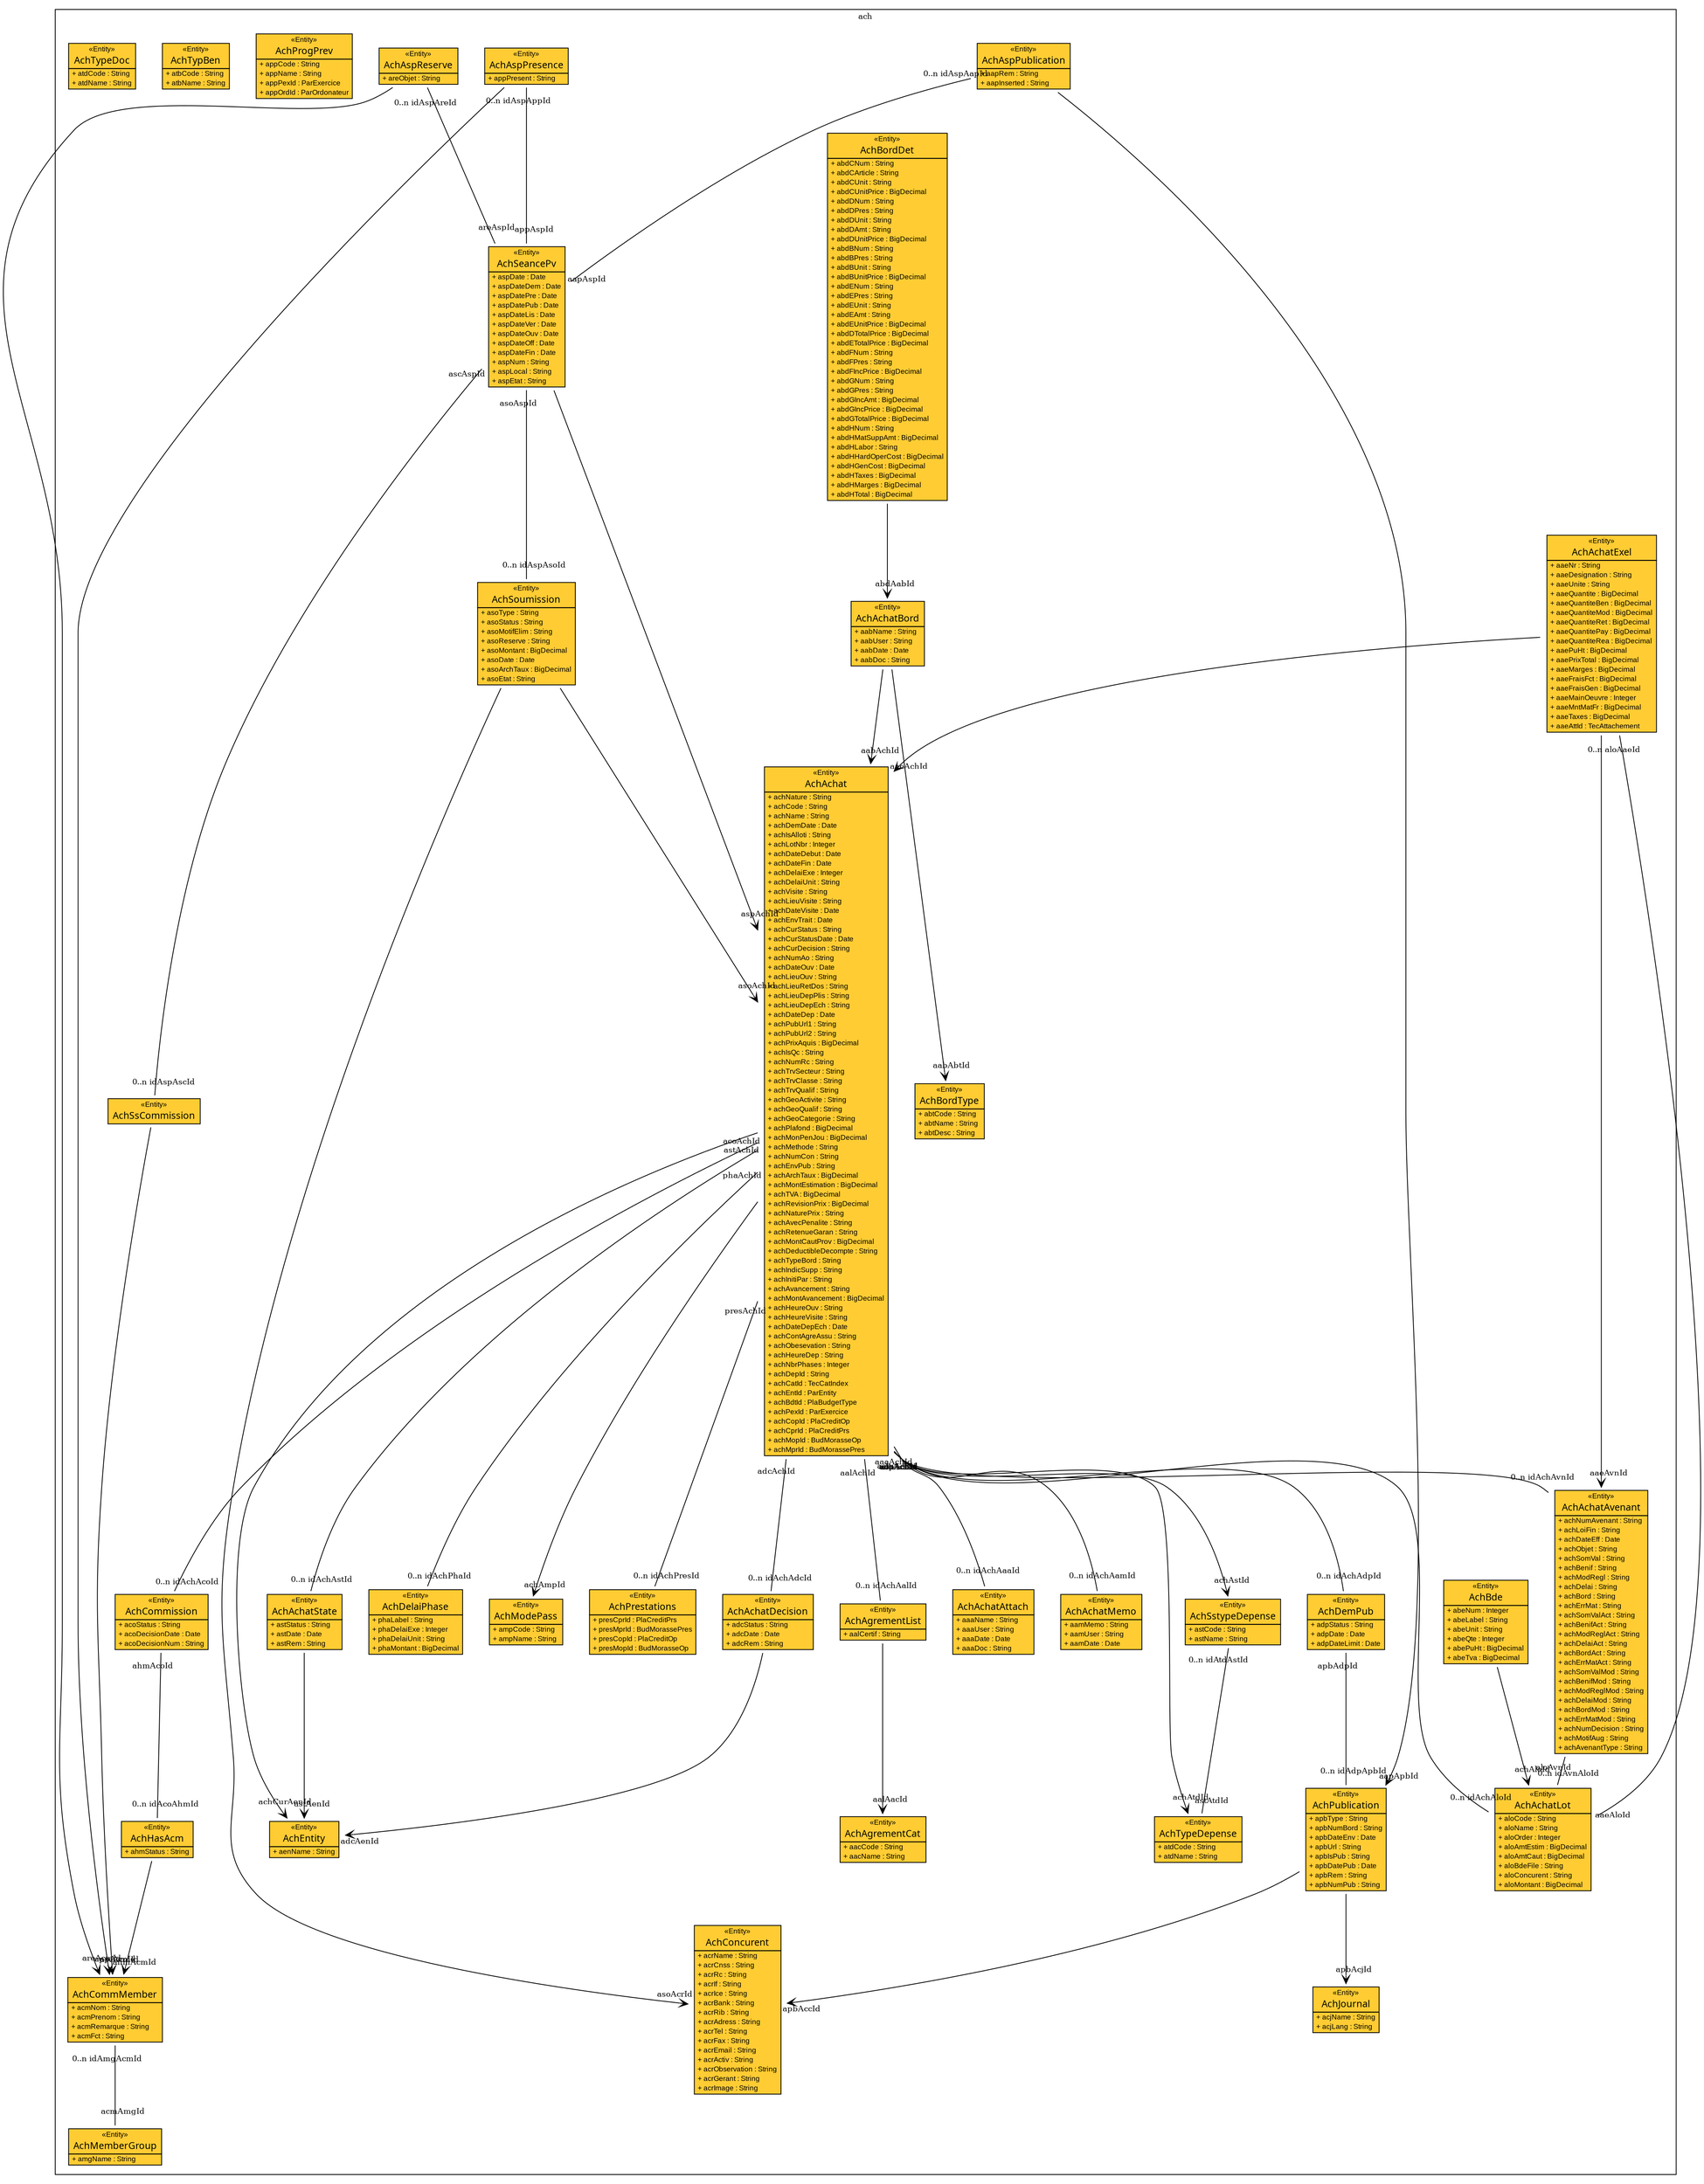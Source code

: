 digraph G {
	fontsize = 10
	node [
		fontsize = 10
		fontname="arial"
		shape=plaintext
	]

	edge [
		fontsize = 10
	]
subgraph clusterach {
	label = "ach"  
	AchAchat [label=<<table border="0" cellborder="1" cellspacing="0" cellpadding="0" port="p" bgcolor="#FFCC33">
	<tr><td>
	<table border="0" cellspacing="1" cellpadding="1">
		<tr><td> &laquo;Entity&raquo; </td></tr>
		<tr><td><font face="arialbd"  point-size="12.0"> AchAchat </font></td></tr>
	</table></td></tr>
	<tr><td>
		<table border="0" cellspacing="0" cellpadding="1">	
	<tr><td align="left"> + achNature : String </td></tr>
	<tr><td align="left"> + achCode : String </td></tr>
	<tr><td align="left"> + achName : String </td></tr>
	<tr><td align="left"> + achDemDate : Date </td></tr>
	<tr><td align="left"> + achIsAlloti : String </td></tr>
	<tr><td align="left"> + achLotNbr : Integer </td></tr>
	<tr><td align="left"> + achDateDebut : Date </td></tr>
	<tr><td align="left"> + achDateFin : Date </td></tr>
	<tr><td align="left"> + achDelaiExe : Integer </td></tr>
	<tr><td align="left"> + achDelaiUnit : String </td></tr>
	<tr><td align="left"> + achVisite : String </td></tr>
	<tr><td align="left"> + achLieuVisite : String </td></tr>
	<tr><td align="left"> + achDateVisite : Date </td></tr>
	<tr><td align="left"> + achEnvTrait : Date </td></tr>
	<tr><td align="left"> + achCurStatus : String </td></tr>
	<tr><td align="left"> + achCurStatusDate : Date </td></tr>
	<tr><td align="left"> + achCurDecision : String </td></tr>
	<tr><td align="left"> + achNumAo : String </td></tr>
	<tr><td align="left"> + achDateOuv : Date </td></tr>
	<tr><td align="left"> + achLieuOuv : String </td></tr>
	<tr><td align="left"> + achLieuRetDos : String </td></tr>
	<tr><td align="left"> + achLieuDepPlis : String </td></tr>
	<tr><td align="left"> + achLieuDepEch : String </td></tr>
	<tr><td align="left"> + achDateDep : Date </td></tr>
	<tr><td align="left"> + achPubUrl1 : String </td></tr>
	<tr><td align="left"> + achPubUrl2 : String </td></tr>
	<tr><td align="left"> + achPrixAquis : BigDecimal </td></tr>
	<tr><td align="left"> + achIsQc : String </td></tr>
	<tr><td align="left"> + achNumRc : String </td></tr>
	<tr><td align="left"> + achTrvSecteur : String </td></tr>
	<tr><td align="left"> + achTrvClasse : String </td></tr>
	<tr><td align="left"> + achTrvQualif : String </td></tr>
	<tr><td align="left"> + achGeoActivite : String </td></tr>
	<tr><td align="left"> + achGeoQualif : String </td></tr>
	<tr><td align="left"> + achGeoCategorie : String </td></tr>
	<tr><td align="left"> + achPlafond : BigDecimal </td></tr>
	<tr><td align="left"> + achMonPenJou : BigDecimal </td></tr>
	<tr><td align="left"> + achMethode : String </td></tr>
	<tr><td align="left"> + achNumCon : String </td></tr>
	<tr><td align="left"> + achEnvPub : String </td></tr>
	<tr><td align="left"> + achArchTaux : BigDecimal </td></tr>
	<tr><td align="left"> + achMontEstimation : BigDecimal </td></tr>
	<tr><td align="left"> + achTVA : BigDecimal </td></tr>
	<tr><td align="left"> + achRevisionPrix : BigDecimal </td></tr>
	<tr><td align="left"> + achNaturePrix : String </td></tr>
	<tr><td align="left"> + achAvecPenalite : String </td></tr>
	<tr><td align="left"> + achRetenueGaran : String </td></tr>
	<tr><td align="left"> + achMontCautProv : BigDecimal </td></tr>
	<tr><td align="left"> + achDeductibleDecompte : String </td></tr>
	<tr><td align="left"> + achTypeBord : String </td></tr>
	<tr><td align="left"> + achIndicSupp : String </td></tr>
	<tr><td align="left"> + achInitiPar : String </td></tr>
	<tr><td align="left"> + achAvancement : String </td></tr>
	<tr><td align="left"> + achMontAvancement : BigDecimal </td></tr>
	<tr><td align="left"> + achHeureOuv : String </td></tr>
	<tr><td align="left"> + achHeureVisite : String </td></tr>
	<tr><td align="left"> + achDateDepEch : Date </td></tr>
	<tr><td align="left"> + achContAgreAssu : String </td></tr>
	<tr><td align="left"> + achObesevation : String </td></tr>
	<tr><td align="left"> + achHeureDep : String </td></tr>
	<tr><td align="left"> + achNbrPhases : Integer </td></tr>
	<tr><td align="left"> + achDepId : String </td></tr>
	<tr><td align="left"> + achCatId : TecCatIndex </td></tr>
	<tr><td align="left"> + achEntId : ParEntity </td></tr>
	<tr><td align="left"> + achBdtId : PlaBudgetType </td></tr>
	<tr><td align="left"> + achPexId : ParExercice </td></tr>
	<tr><td align="left"> + achCopId : PlaCreditOp </td></tr>
	<tr><td align="left"> + achCprId : PlaCreditPrs </td></tr>
	<tr><td align="left"> + achMopId : BudMorasseOp </td></tr>
	<tr><td align="left"> + achMprId : BudMorassePres </td></tr>
		</table>		
	</td></tr>
	</table>>, fontname="arial", fontcolor="black", fontsize=9.0];
	AchAchatAttach [label=<<table border="0" cellborder="1" cellspacing="0" cellpadding="0" port="p" bgcolor="#FFCC33">
	<tr><td>
	<table border="0" cellspacing="1" cellpadding="1">
		<tr><td> &laquo;Entity&raquo; </td></tr>
		<tr><td><font face="arialbd"  point-size="12.0"> AchAchatAttach </font></td></tr>
	</table></td></tr>
	<tr><td>
		<table border="0" cellspacing="0" cellpadding="1">	
	<tr><td align="left"> + aaaName : String </td></tr>
	<tr><td align="left"> + aaaUser : String </td></tr>
	<tr><td align="left"> + aaaDate : Date </td></tr>
	<tr><td align="left"> + aaaDoc : String </td></tr>
		</table>		
	</td></tr>
	</table>>, fontname="arial", fontcolor="black", fontsize=9.0];
	AchAchatAvenant [label=<<table border="0" cellborder="1" cellspacing="0" cellpadding="0" port="p" bgcolor="#FFCC33">
	<tr><td>
	<table border="0" cellspacing="1" cellpadding="1">
		<tr><td> &laquo;Entity&raquo; </td></tr>
		<tr><td><font face="arialbd"  point-size="12.0"> AchAchatAvenant </font></td></tr>
	</table></td></tr>
	<tr><td>
		<table border="0" cellspacing="0" cellpadding="1">	
	<tr><td align="left"> + achNumAvenant : String </td></tr>
	<tr><td align="left"> + achLoiFin : String </td></tr>
	<tr><td align="left"> + achDateEff : Date </td></tr>
	<tr><td align="left"> + achObjet : String </td></tr>
	<tr><td align="left"> + achSomVal : String </td></tr>
	<tr><td align="left"> + achBenif : String </td></tr>
	<tr><td align="left"> + achModRegl : String </td></tr>
	<tr><td align="left"> + achDelai : String </td></tr>
	<tr><td align="left"> + achBord : String </td></tr>
	<tr><td align="left"> + achErrMat : String </td></tr>
	<tr><td align="left"> + achSomValAct : String </td></tr>
	<tr><td align="left"> + achBenifAct : String </td></tr>
	<tr><td align="left"> + achModReglAct : String </td></tr>
	<tr><td align="left"> + achDelaiAct : String </td></tr>
	<tr><td align="left"> + achBordAct : String </td></tr>
	<tr><td align="left"> + achErrMatAct : String </td></tr>
	<tr><td align="left"> + achSomValMod : String </td></tr>
	<tr><td align="left"> + achBenifMod : String </td></tr>
	<tr><td align="left"> + achModReglMod : String </td></tr>
	<tr><td align="left"> + achDelaiMod : String </td></tr>
	<tr><td align="left"> + achBordMod : String </td></tr>
	<tr><td align="left"> + achErrMatMod : String </td></tr>
	<tr><td align="left"> + achNumDecision : String </td></tr>
	<tr><td align="left"> + achMotifAug : String </td></tr>
	<tr><td align="left"> + achAvenantType : String </td></tr>
		</table>		
	</td></tr>
	</table>>, fontname="arial", fontcolor="black", fontsize=9.0];
	AchAchatBord [label=<<table border="0" cellborder="1" cellspacing="0" cellpadding="0" port="p" bgcolor="#FFCC33">
	<tr><td>
	<table border="0" cellspacing="1" cellpadding="1">
		<tr><td> &laquo;Entity&raquo; </td></tr>
		<tr><td><font face="arialbd"  point-size="12.0"> AchAchatBord </font></td></tr>
	</table></td></tr>
	<tr><td>
		<table border="0" cellspacing="0" cellpadding="1">	
	<tr><td align="left"> + aabName : String </td></tr>
	<tr><td align="left"> + aabUser : String </td></tr>
	<tr><td align="left"> + aabDate : Date </td></tr>
	<tr><td align="left"> + aabDoc : String </td></tr>
		</table>		
	</td></tr>
	</table>>, fontname="arial", fontcolor="black", fontsize=9.0];
	AchAchatDecision [label=<<table border="0" cellborder="1" cellspacing="0" cellpadding="0" port="p" bgcolor="#FFCC33">
	<tr><td>
	<table border="0" cellspacing="1" cellpadding="1">
		<tr><td> &laquo;Entity&raquo; </td></tr>
		<tr><td><font face="arialbd"  point-size="12.0"> AchAchatDecision </font></td></tr>
	</table></td></tr>
	<tr><td>
		<table border="0" cellspacing="0" cellpadding="1">	
	<tr><td align="left"> + adcStatus : String </td></tr>
	<tr><td align="left"> + adcDate : Date </td></tr>
	<tr><td align="left"> + adcRem : String </td></tr>
		</table>		
	</td></tr>
	</table>>, fontname="arial", fontcolor="black", fontsize=9.0];
	AchAchatExel [label=<<table border="0" cellborder="1" cellspacing="0" cellpadding="0" port="p" bgcolor="#FFCC33">
	<tr><td>
	<table border="0" cellspacing="1" cellpadding="1">
		<tr><td> &laquo;Entity&raquo; </td></tr>
		<tr><td><font face="arialbd"  point-size="12.0"> AchAchatExel </font></td></tr>
	</table></td></tr>
	<tr><td>
		<table border="0" cellspacing="0" cellpadding="1">	
	<tr><td align="left"> + aaeNr : String </td></tr>
	<tr><td align="left"> + aaeDesignation : String </td></tr>
	<tr><td align="left"> + aaeUnite : String </td></tr>
	<tr><td align="left"> + aaeQuantite : BigDecimal </td></tr>
	<tr><td align="left"> + aaeQuantiteBen : BigDecimal </td></tr>
	<tr><td align="left"> + aaeQuantiteMod : BigDecimal </td></tr>
	<tr><td align="left"> + aaeQuantiteRet : BigDecimal </td></tr>
	<tr><td align="left"> + aaeQuantitePay : BigDecimal </td></tr>
	<tr><td align="left"> + aaeQuantiteRea : BigDecimal </td></tr>
	<tr><td align="left"> + aaePuHt : BigDecimal </td></tr>
	<tr><td align="left"> + aaePrixTotal : BigDecimal </td></tr>
	<tr><td align="left"> + aaeMarges : BigDecimal </td></tr>
	<tr><td align="left"> + aaeFraisFct : BigDecimal </td></tr>
	<tr><td align="left"> + aaeFraisGen : BigDecimal </td></tr>
	<tr><td align="left"> + aaeMainOeuvre : Integer </td></tr>
	<tr><td align="left"> + aaeMntMatFr : BigDecimal </td></tr>
	<tr><td align="left"> + aaeTaxes : BigDecimal </td></tr>
	<tr><td align="left"> + aaeAttId : TecAttachement </td></tr>
		</table>		
	</td></tr>
	</table>>, fontname="arial", fontcolor="black", fontsize=9.0];
	AchAchatLot [label=<<table border="0" cellborder="1" cellspacing="0" cellpadding="0" port="p" bgcolor="#FFCC33">
	<tr><td>
	<table border="0" cellspacing="1" cellpadding="1">
		<tr><td> &laquo;Entity&raquo; </td></tr>
		<tr><td><font face="arialbd"  point-size="12.0"> AchAchatLot </font></td></tr>
	</table></td></tr>
	<tr><td>
		<table border="0" cellspacing="0" cellpadding="1">	
	<tr><td align="left"> + aloCode : String </td></tr>
	<tr><td align="left"> + aloName : String </td></tr>
	<tr><td align="left"> + aloOrder : Integer </td></tr>
	<tr><td align="left"> + aloAmtEstim : BigDecimal </td></tr>
	<tr><td align="left"> + aloAmtCaut : BigDecimal </td></tr>
	<tr><td align="left"> + aloBdeFile : String </td></tr>
	<tr><td align="left"> + aloConcurent : String </td></tr>
	<tr><td align="left"> + aloMontant : BigDecimal </td></tr>
		</table>		
	</td></tr>
	</table>>, fontname="arial", fontcolor="black", fontsize=9.0];
	AchAchatMemo [label=<<table border="0" cellborder="1" cellspacing="0" cellpadding="0" port="p" bgcolor="#FFCC33">
	<tr><td>
	<table border="0" cellspacing="1" cellpadding="1">
		<tr><td> &laquo;Entity&raquo; </td></tr>
		<tr><td><font face="arialbd"  point-size="12.0"> AchAchatMemo </font></td></tr>
	</table></td></tr>
	<tr><td>
		<table border="0" cellspacing="0" cellpadding="1">	
	<tr><td align="left"> + aamMemo : String </td></tr>
	<tr><td align="left"> + aamUser : String </td></tr>
	<tr><td align="left"> + aamDate : Date </td></tr>
		</table>		
	</td></tr>
	</table>>, fontname="arial", fontcolor="black", fontsize=9.0];
	AchAchatState [label=<<table border="0" cellborder="1" cellspacing="0" cellpadding="0" port="p" bgcolor="#FFCC33">
	<tr><td>
	<table border="0" cellspacing="1" cellpadding="1">
		<tr><td> &laquo;Entity&raquo; </td></tr>
		<tr><td><font face="arialbd"  point-size="12.0"> AchAchatState </font></td></tr>
	</table></td></tr>
	<tr><td>
		<table border="0" cellspacing="0" cellpadding="1">	
	<tr><td align="left"> + astStatus : String </td></tr>
	<tr><td align="left"> + astDate : Date </td></tr>
	<tr><td align="left"> + astRem : String </td></tr>
		</table>		
	</td></tr>
	</table>>, fontname="arial", fontcolor="black", fontsize=9.0];
	AchAgrementCat [label=<<table border="0" cellborder="1" cellspacing="0" cellpadding="0" port="p" bgcolor="#FFCC33">
	<tr><td>
	<table border="0" cellspacing="1" cellpadding="1">
		<tr><td> &laquo;Entity&raquo; </td></tr>
		<tr><td><font face="arialbd"  point-size="12.0"> AchAgrementCat </font></td></tr>
	</table></td></tr>
	<tr><td>
		<table border="0" cellspacing="0" cellpadding="1">	
	<tr><td align="left"> + aacCode : String </td></tr>
	<tr><td align="left"> + aacName : String </td></tr>
		</table>		
	</td></tr>
	</table>>, fontname="arial", fontcolor="black", fontsize=9.0];
	AchAgrementList [label=<<table border="0" cellborder="1" cellspacing="0" cellpadding="0" port="p" bgcolor="#FFCC33">
	<tr><td>
	<table border="0" cellspacing="1" cellpadding="1">
		<tr><td> &laquo;Entity&raquo; </td></tr>
		<tr><td><font face="arialbd"  point-size="12.0"> AchAgrementList </font></td></tr>
	</table></td></tr>
	<tr><td>
		<table border="0" cellspacing="0" cellpadding="1">	
	<tr><td align="left"> + aalCertif : String </td></tr>
		</table>		
	</td></tr>
	</table>>, fontname="arial", fontcolor="black", fontsize=9.0];
	AchAspPresence [label=<<table border="0" cellborder="1" cellspacing="0" cellpadding="0" port="p" bgcolor="#FFCC33">
	<tr><td>
	<table border="0" cellspacing="1" cellpadding="1">
		<tr><td> &laquo;Entity&raquo; </td></tr>
		<tr><td><font face="arialbd"  point-size="12.0"> AchAspPresence </font></td></tr>
	</table></td></tr>
	<tr><td>
		<table border="0" cellspacing="0" cellpadding="1">	
	<tr><td align="left"> + appPresent : String </td></tr>
		</table>		
	</td></tr>
	</table>>, fontname="arial", fontcolor="black", fontsize=9.0];
	AchAspPublication [label=<<table border="0" cellborder="1" cellspacing="0" cellpadding="0" port="p" bgcolor="#FFCC33">
	<tr><td>
	<table border="0" cellspacing="1" cellpadding="1">
		<tr><td> &laquo;Entity&raquo; </td></tr>
		<tr><td><font face="arialbd"  point-size="12.0"> AchAspPublication </font></td></tr>
	</table></td></tr>
	<tr><td>
		<table border="0" cellspacing="0" cellpadding="1">	
	<tr><td align="left"> + aapRem : String </td></tr>
	<tr><td align="left"> + aapInserted : String </td></tr>
		</table>		
	</td></tr>
	</table>>, fontname="arial", fontcolor="black", fontsize=9.0];
	AchAspReserve [label=<<table border="0" cellborder="1" cellspacing="0" cellpadding="0" port="p" bgcolor="#FFCC33">
	<tr><td>
	<table border="0" cellspacing="1" cellpadding="1">
		<tr><td> &laquo;Entity&raquo; </td></tr>
		<tr><td><font face="arialbd"  point-size="12.0"> AchAspReserve </font></td></tr>
	</table></td></tr>
	<tr><td>
		<table border="0" cellspacing="0" cellpadding="1">	
	<tr><td align="left"> + areObjet : String </td></tr>
		</table>		
	</td></tr>
	</table>>, fontname="arial", fontcolor="black", fontsize=9.0];
	AchBde [label=<<table border="0" cellborder="1" cellspacing="0" cellpadding="0" port="p" bgcolor="#FFCC33">
	<tr><td>
	<table border="0" cellspacing="1" cellpadding="1">
		<tr><td> &laquo;Entity&raquo; </td></tr>
		<tr><td><font face="arialbd"  point-size="12.0"> AchBde </font></td></tr>
	</table></td></tr>
	<tr><td>
		<table border="0" cellspacing="0" cellpadding="1">	
	<tr><td align="left"> + abeNum : Integer </td></tr>
	<tr><td align="left"> + abeLabel : String </td></tr>
	<tr><td align="left"> + abeUnit : String </td></tr>
	<tr><td align="left"> + abeQte : Integer </td></tr>
	<tr><td align="left"> + abePuHt : BigDecimal </td></tr>
	<tr><td align="left"> + abeTva : BigDecimal </td></tr>
		</table>		
	</td></tr>
	</table>>, fontname="arial", fontcolor="black", fontsize=9.0];
	AchBordDet [label=<<table border="0" cellborder="1" cellspacing="0" cellpadding="0" port="p" bgcolor="#FFCC33">
	<tr><td>
	<table border="0" cellspacing="1" cellpadding="1">
		<tr><td> &laquo;Entity&raquo; </td></tr>
		<tr><td><font face="arialbd"  point-size="12.0"> AchBordDet </font></td></tr>
	</table></td></tr>
	<tr><td>
		<table border="0" cellspacing="0" cellpadding="1">	
	<tr><td align="left"> + abdCNum : String </td></tr>
	<tr><td align="left"> + abdCArticle : String </td></tr>
	<tr><td align="left"> + abdCUnit : String </td></tr>
	<tr><td align="left"> + abdCUnitPrice : BigDecimal </td></tr>
	<tr><td align="left"> + abdDNum : String </td></tr>
	<tr><td align="left"> + abdDPres : String </td></tr>
	<tr><td align="left"> + abdDUnit : String </td></tr>
	<tr><td align="left"> + abdDAmt : String </td></tr>
	<tr><td align="left"> + abdDUnitPrice : BigDecimal </td></tr>
	<tr><td align="left"> + abdBNum : String </td></tr>
	<tr><td align="left"> + abdBPres : String </td></tr>
	<tr><td align="left"> + abdBUnit : String </td></tr>
	<tr><td align="left"> + abdBUnitPrice : BigDecimal </td></tr>
	<tr><td align="left"> + abdENum : String </td></tr>
	<tr><td align="left"> + abdEPres : String </td></tr>
	<tr><td align="left"> + abdEUnit : String </td></tr>
	<tr><td align="left"> + abdEAmt : String </td></tr>
	<tr><td align="left"> + abdEUnitPrice : BigDecimal </td></tr>
	<tr><td align="left"> + abdDTotalPrice : BigDecimal </td></tr>
	<tr><td align="left"> + abdETotalPrice : BigDecimal </td></tr>
	<tr><td align="left"> + abdFNum : String </td></tr>
	<tr><td align="left"> + abdFPres : String </td></tr>
	<tr><td align="left"> + abdFIncPrice : BigDecimal </td></tr>
	<tr><td align="left"> + abdGNum : String </td></tr>
	<tr><td align="left"> + abdGPres : String </td></tr>
	<tr><td align="left"> + abdGIncAmt : BigDecimal </td></tr>
	<tr><td align="left"> + abdGIncPrice : BigDecimal </td></tr>
	<tr><td align="left"> + abdGTotalPrice : BigDecimal </td></tr>
	<tr><td align="left"> + abdHNum : String </td></tr>
	<tr><td align="left"> + abdHMatSuppAmt : BigDecimal </td></tr>
	<tr><td align="left"> + abdHLabor : String </td></tr>
	<tr><td align="left"> + abdHHardOperCost : BigDecimal </td></tr>
	<tr><td align="left"> + abdHGenCost : BigDecimal </td></tr>
	<tr><td align="left"> + abdHTaxes : BigDecimal </td></tr>
	<tr><td align="left"> + abdHMarges : BigDecimal </td></tr>
	<tr><td align="left"> + abdHTotal : BigDecimal </td></tr>
		</table>		
	</td></tr>
	</table>>, fontname="arial", fontcolor="black", fontsize=9.0];
	AchBordType [label=<<table border="0" cellborder="1" cellspacing="0" cellpadding="0" port="p" bgcolor="#FFCC33">
	<tr><td>
	<table border="0" cellspacing="1" cellpadding="1">
		<tr><td> &laquo;Entity&raquo; </td></tr>
		<tr><td><font face="arialbd"  point-size="12.0"> AchBordType </font></td></tr>
	</table></td></tr>
	<tr><td>
		<table border="0" cellspacing="0" cellpadding="1">	
	<tr><td align="left"> + abtCode : String </td></tr>
	<tr><td align="left"> + abtName : String </td></tr>
	<tr><td align="left"> + abtDesc : String </td></tr>
		</table>		
	</td></tr>
	</table>>, fontname="arial", fontcolor="black", fontsize=9.0];
	AchCommMember [label=<<table border="0" cellborder="1" cellspacing="0" cellpadding="0" port="p" bgcolor="#FFCC33">
	<tr><td>
	<table border="0" cellspacing="1" cellpadding="1">
		<tr><td> &laquo;Entity&raquo; </td></tr>
		<tr><td><font face="arialbd"  point-size="12.0"> AchCommMember </font></td></tr>
	</table></td></tr>
	<tr><td>
		<table border="0" cellspacing="0" cellpadding="1">	
	<tr><td align="left"> + acmNom : String </td></tr>
	<tr><td align="left"> + acmPrenom : String </td></tr>
	<tr><td align="left"> + acmRemarque : String </td></tr>
	<tr><td align="left"> + acmFct : String </td></tr>
		</table>		
	</td></tr>
	</table>>, fontname="arial", fontcolor="black", fontsize=9.0];
	AchCommission [label=<<table border="0" cellborder="1" cellspacing="0" cellpadding="0" port="p" bgcolor="#FFCC33">
	<tr><td>
	<table border="0" cellspacing="1" cellpadding="1">
		<tr><td> &laquo;Entity&raquo; </td></tr>
		<tr><td><font face="arialbd"  point-size="12.0"> AchCommission </font></td></tr>
	</table></td></tr>
	<tr><td>
		<table border="0" cellspacing="0" cellpadding="1">	
	<tr><td align="left"> + acoStatus : String </td></tr>
	<tr><td align="left"> + acoDecisionDate : Date </td></tr>
	<tr><td align="left"> + acoDecisionNum : String </td></tr>
		</table>		
	</td></tr>
	</table>>, fontname="arial", fontcolor="black", fontsize=9.0];
	AchConcurent [label=<<table border="0" cellborder="1" cellspacing="0" cellpadding="0" port="p" bgcolor="#FFCC33">
	<tr><td>
	<table border="0" cellspacing="1" cellpadding="1">
		<tr><td> &laquo;Entity&raquo; </td></tr>
		<tr><td><font face="arialbd"  point-size="12.0"> AchConcurent </font></td></tr>
	</table></td></tr>
	<tr><td>
		<table border="0" cellspacing="0" cellpadding="1">	
	<tr><td align="left"> + acrName : String </td></tr>
	<tr><td align="left"> + acrCnss : String </td></tr>
	<tr><td align="left"> + acrRc : String </td></tr>
	<tr><td align="left"> + acrIf : String </td></tr>
	<tr><td align="left"> + acrIce : String </td></tr>
	<tr><td align="left"> + acrBank : String </td></tr>
	<tr><td align="left"> + acrRib : String </td></tr>
	<tr><td align="left"> + acrAdress : String </td></tr>
	<tr><td align="left"> + acrTel : String </td></tr>
	<tr><td align="left"> + acrFax : String </td></tr>
	<tr><td align="left"> + acrEmail : String </td></tr>
	<tr><td align="left"> + acrActiv : String </td></tr>
	<tr><td align="left"> + acrObservation : String </td></tr>
	<tr><td align="left"> + acrGerant : String </td></tr>
	<tr><td align="left"> + acrImage : String </td></tr>
		</table>		
	</td></tr>
	</table>>, fontname="arial", fontcolor="black", fontsize=9.0];
	AchDelaiPhase [label=<<table border="0" cellborder="1" cellspacing="0" cellpadding="0" port="p" bgcolor="#FFCC33">
	<tr><td>
	<table border="0" cellspacing="1" cellpadding="1">
		<tr><td> &laquo;Entity&raquo; </td></tr>
		<tr><td><font face="arialbd"  point-size="12.0"> AchDelaiPhase </font></td></tr>
	</table></td></tr>
	<tr><td>
		<table border="0" cellspacing="0" cellpadding="1">	
	<tr><td align="left"> + phaLabel : String </td></tr>
	<tr><td align="left"> + phaDelaiExe : Integer </td></tr>
	<tr><td align="left"> + phaDelaiUnit : String </td></tr>
	<tr><td align="left"> + phaMontant : BigDecimal </td></tr>
		</table>		
	</td></tr>
	</table>>, fontname="arial", fontcolor="black", fontsize=9.0];
	AchDemPub [label=<<table border="0" cellborder="1" cellspacing="0" cellpadding="0" port="p" bgcolor="#FFCC33">
	<tr><td>
	<table border="0" cellspacing="1" cellpadding="1">
		<tr><td> &laquo;Entity&raquo; </td></tr>
		<tr><td><font face="arialbd"  point-size="12.0"> AchDemPub </font></td></tr>
	</table></td></tr>
	<tr><td>
		<table border="0" cellspacing="0" cellpadding="1">	
	<tr><td align="left"> + adpStatus : String </td></tr>
	<tr><td align="left"> + adpDate : Date </td></tr>
	<tr><td align="left"> + adpDateLimit : Date </td></tr>
		</table>		
	</td></tr>
	</table>>, fontname="arial", fontcolor="black", fontsize=9.0];
	AchEntity [label=<<table border="0" cellborder="1" cellspacing="0" cellpadding="0" port="p" bgcolor="#FFCC33">
	<tr><td>
	<table border="0" cellspacing="1" cellpadding="1">
		<tr><td> &laquo;Entity&raquo; </td></tr>
		<tr><td><font face="arialbd"  point-size="12.0"> AchEntity </font></td></tr>
	</table></td></tr>
	<tr><td>
		<table border="0" cellspacing="0" cellpadding="1">	
	<tr><td align="left"> + aenName : String </td></tr>
		</table>		
	</td></tr>
	</table>>, fontname="arial", fontcolor="black", fontsize=9.0];
	AchHasAcm [label=<<table border="0" cellborder="1" cellspacing="0" cellpadding="0" port="p" bgcolor="#FFCC33">
	<tr><td>
	<table border="0" cellspacing="1" cellpadding="1">
		<tr><td> &laquo;Entity&raquo; </td></tr>
		<tr><td><font face="arialbd"  point-size="12.0"> AchHasAcm </font></td></tr>
	</table></td></tr>
	<tr><td>
		<table border="0" cellspacing="0" cellpadding="1">	
	<tr><td align="left"> + ahmStatus : String </td></tr>
		</table>		
	</td></tr>
	</table>>, fontname="arial", fontcolor="black", fontsize=9.0];
	AchJournal [label=<<table border="0" cellborder="1" cellspacing="0" cellpadding="0" port="p" bgcolor="#FFCC33">
	<tr><td>
	<table border="0" cellspacing="1" cellpadding="1">
		<tr><td> &laquo;Entity&raquo; </td></tr>
		<tr><td><font face="arialbd"  point-size="12.0"> AchJournal </font></td></tr>
	</table></td></tr>
	<tr><td>
		<table border="0" cellspacing="0" cellpadding="1">	
	<tr><td align="left"> + acjName : String </td></tr>
	<tr><td align="left"> + acjLang : String </td></tr>
		</table>		
	</td></tr>
	</table>>, fontname="arial", fontcolor="black", fontsize=9.0];
	AchMemberGroup [label=<<table border="0" cellborder="1" cellspacing="0" cellpadding="0" port="p" bgcolor="#FFCC33">
	<tr><td>
	<table border="0" cellspacing="1" cellpadding="1">
		<tr><td> &laquo;Entity&raquo; </td></tr>
		<tr><td><font face="arialbd"  point-size="12.0"> AchMemberGroup </font></td></tr>
	</table></td></tr>
	<tr><td>
		<table border="0" cellspacing="0" cellpadding="1">	
	<tr><td align="left"> + amgName : String </td></tr>
		</table>		
	</td></tr>
	</table>>, fontname="arial", fontcolor="black", fontsize=9.0];
	AchModePass [label=<<table border="0" cellborder="1" cellspacing="0" cellpadding="0" port="p" bgcolor="#FFCC33">
	<tr><td>
	<table border="0" cellspacing="1" cellpadding="1">
		<tr><td> &laquo;Entity&raquo; </td></tr>
		<tr><td><font face="arialbd"  point-size="12.0"> AchModePass </font></td></tr>
	</table></td></tr>
	<tr><td>
		<table border="0" cellspacing="0" cellpadding="1">	
	<tr><td align="left"> + ampCode : String </td></tr>
	<tr><td align="left"> + ampName : String </td></tr>
		</table>		
	</td></tr>
	</table>>, fontname="arial", fontcolor="black", fontsize=9.0];
	AchPrestations [label=<<table border="0" cellborder="1" cellspacing="0" cellpadding="0" port="p" bgcolor="#FFCC33">
	<tr><td>
	<table border="0" cellspacing="1" cellpadding="1">
		<tr><td> &laquo;Entity&raquo; </td></tr>
		<tr><td><font face="arialbd"  point-size="12.0"> AchPrestations </font></td></tr>
	</table></td></tr>
	<tr><td>
		<table border="0" cellspacing="0" cellpadding="1">	
	<tr><td align="left"> + presCprId : PlaCreditPrs </td></tr>
	<tr><td align="left"> + presMprId : BudMorassePres </td></tr>
	<tr><td align="left"> + presCopId : PlaCreditOp </td></tr>
	<tr><td align="left"> + presMopId : BudMorasseOp </td></tr>
		</table>		
	</td></tr>
	</table>>, fontname="arial", fontcolor="black", fontsize=9.0];
	AchProgPrev [label=<<table border="0" cellborder="1" cellspacing="0" cellpadding="0" port="p" bgcolor="#FFCC33">
	<tr><td>
	<table border="0" cellspacing="1" cellpadding="1">
		<tr><td> &laquo;Entity&raquo; </td></tr>
		<tr><td><font face="arialbd"  point-size="12.0"> AchProgPrev </font></td></tr>
	</table></td></tr>
	<tr><td>
		<table border="0" cellspacing="0" cellpadding="1">	
	<tr><td align="left"> + appCode : String </td></tr>
	<tr><td align="left"> + appName : String </td></tr>
	<tr><td align="left"> + appPexId : ParExercice </td></tr>
	<tr><td align="left"> + appOrdId : ParOrdonateur </td></tr>
		</table>		
	</td></tr>
	</table>>, fontname="arial", fontcolor="black", fontsize=9.0];
	AchPublication [label=<<table border="0" cellborder="1" cellspacing="0" cellpadding="0" port="p" bgcolor="#FFCC33">
	<tr><td>
	<table border="0" cellspacing="1" cellpadding="1">
		<tr><td> &laquo;Entity&raquo; </td></tr>
		<tr><td><font face="arialbd"  point-size="12.0"> AchPublication </font></td></tr>
	</table></td></tr>
	<tr><td>
		<table border="0" cellspacing="0" cellpadding="1">	
	<tr><td align="left"> + apbType : String </td></tr>
	<tr><td align="left"> + apbNumBord : String </td></tr>
	<tr><td align="left"> + apbDateEnv : Date </td></tr>
	<tr><td align="left"> + apbUrl : String </td></tr>
	<tr><td align="left"> + apbIsPub : String </td></tr>
	<tr><td align="left"> + apbDatePub : Date </td></tr>
	<tr><td align="left"> + apbRem : String </td></tr>
	<tr><td align="left"> + apbNumPub : String </td></tr>
		</table>		
	</td></tr>
	</table>>, fontname="arial", fontcolor="black", fontsize=9.0];
	AchSeancePv [label=<<table border="0" cellborder="1" cellspacing="0" cellpadding="0" port="p" bgcolor="#FFCC33">
	<tr><td>
	<table border="0" cellspacing="1" cellpadding="1">
		<tr><td> &laquo;Entity&raquo; </td></tr>
		<tr><td><font face="arialbd"  point-size="12.0"> AchSeancePv </font></td></tr>
	</table></td></tr>
	<tr><td>
		<table border="0" cellspacing="0" cellpadding="1">	
	<tr><td align="left"> + aspDate : Date </td></tr>
	<tr><td align="left"> + aspDateDem : Date </td></tr>
	<tr><td align="left"> + aspDatePre : Date </td></tr>
	<tr><td align="left"> + aspDatePub : Date </td></tr>
	<tr><td align="left"> + aspDateLis : Date </td></tr>
	<tr><td align="left"> + aspDateVer : Date </td></tr>
	<tr><td align="left"> + aspDateOuv : Date </td></tr>
	<tr><td align="left"> + aspDateOff : Date </td></tr>
	<tr><td align="left"> + aspDateFin : Date </td></tr>
	<tr><td align="left"> + aspNum : String </td></tr>
	<tr><td align="left"> + aspLocal : String </td></tr>
	<tr><td align="left"> + aspEtat : String </td></tr>
		</table>		
	</td></tr>
	</table>>, fontname="arial", fontcolor="black", fontsize=9.0];
	AchSoumission [label=<<table border="0" cellborder="1" cellspacing="0" cellpadding="0" port="p" bgcolor="#FFCC33">
	<tr><td>
	<table border="0" cellspacing="1" cellpadding="1">
		<tr><td> &laquo;Entity&raquo; </td></tr>
		<tr><td><font face="arialbd"  point-size="12.0"> AchSoumission </font></td></tr>
	</table></td></tr>
	<tr><td>
		<table border="0" cellspacing="0" cellpadding="1">	
	<tr><td align="left"> + asoType : String </td></tr>
	<tr><td align="left"> + asoStatus : String </td></tr>
	<tr><td align="left"> + asoMotifElim : String </td></tr>
	<tr><td align="left"> + asoReserve : String </td></tr>
	<tr><td align="left"> + asoMontant : BigDecimal </td></tr>
	<tr><td align="left"> + asoDate : Date </td></tr>
	<tr><td align="left"> + asoArchTaux : BigDecimal </td></tr>
	<tr><td align="left"> + asoEtat : String </td></tr>
		</table>		
	</td></tr>
	</table>>, fontname="arial", fontcolor="black", fontsize=9.0];
	AchSsCommission [label=<<table border="0" cellborder="1" cellspacing="0" cellpadding="0" port="p" bgcolor="#FFCC33">
	<tr><td>
	<table border="0" cellspacing="1" cellpadding="1">
		<tr><td> &laquo;Entity&raquo; </td></tr>
		<tr><td><font face="arialbd"  point-size="12.0"> AchSsCommission </font></td></tr>
	</table></td></tr>
	</table>>, fontname="arial", fontcolor="black", fontsize=9.0];
	AchSstypeDepense [label=<<table border="0" cellborder="1" cellspacing="0" cellpadding="0" port="p" bgcolor="#FFCC33">
	<tr><td>
	<table border="0" cellspacing="1" cellpadding="1">
		<tr><td> &laquo;Entity&raquo; </td></tr>
		<tr><td><font face="arialbd"  point-size="12.0"> AchSstypeDepense </font></td></tr>
	</table></td></tr>
	<tr><td>
		<table border="0" cellspacing="0" cellpadding="1">	
	<tr><td align="left"> + astCode : String </td></tr>
	<tr><td align="left"> + astName : String </td></tr>
		</table>		
	</td></tr>
	</table>>, fontname="arial", fontcolor="black", fontsize=9.0];
	AchTypBen [label=<<table border="0" cellborder="1" cellspacing="0" cellpadding="0" port="p" bgcolor="#FFCC33">
	<tr><td>
	<table border="0" cellspacing="1" cellpadding="1">
		<tr><td> &laquo;Entity&raquo; </td></tr>
		<tr><td><font face="arialbd"  point-size="12.0"> AchTypBen </font></td></tr>
	</table></td></tr>
	<tr><td>
		<table border="0" cellspacing="0" cellpadding="1">	
	<tr><td align="left"> + atbCode : String </td></tr>
	<tr><td align="left"> + atbName : String </td></tr>
		</table>		
	</td></tr>
	</table>>, fontname="arial", fontcolor="black", fontsize=9.0];
	AchTypeDepense [label=<<table border="0" cellborder="1" cellspacing="0" cellpadding="0" port="p" bgcolor="#FFCC33">
	<tr><td>
	<table border="0" cellspacing="1" cellpadding="1">
		<tr><td> &laquo;Entity&raquo; </td></tr>
		<tr><td><font face="arialbd"  point-size="12.0"> AchTypeDepense </font></td></tr>
	</table></td></tr>
	<tr><td>
		<table border="0" cellspacing="0" cellpadding="1">	
	<tr><td align="left"> + atdCode : String </td></tr>
	<tr><td align="left"> + atdName : String </td></tr>
		</table>		
	</td></tr>
	</table>>, fontname="arial", fontcolor="black", fontsize=9.0];
	AchTypeDoc [label=<<table border="0" cellborder="1" cellspacing="0" cellpadding="0" port="p" bgcolor="#FFCC33">
	<tr><td>
	<table border="0" cellspacing="1" cellpadding="1">
		<tr><td> &laquo;Entity&raquo; </td></tr>
		<tr><td><font face="arialbd"  point-size="12.0"> AchTypeDoc </font></td></tr>
	</table></td></tr>
	<tr><td>
		<table border="0" cellspacing="0" cellpadding="1">	
	<tr><td align="left"> + atdCode : String </td></tr>
	<tr><td align="left"> + atdName : String </td></tr>
		</table>		
	</td></tr>
	</table>>, fontname="arial", fontcolor="black", fontsize=9.0];
}
edge [arrowhead = "empty"]
edge [arrowhead = "none"]


edge [arrowtail="none" arrowhead = "none" headlabel="0..n idAchAaaId" taillabel="aaaAchId" labeldistance="2.0" labelangle="-30"]

AchAchat -> AchAchatAttach

edge [arrowtail="none" arrowhead = "none" headlabel="0..n idAchAvnId" taillabel="achAchId" labeldistance="2.0" labelangle="-30"]

AchAchat -> AchAchatAvenant

edge [arrowtail="none" arrowhead = "none" headlabel="0..n idAchAdcId" taillabel="adcAchId" labeldistance="2.0" labelangle="-30"]

AchAchat -> AchAchatDecision

edge [arrowtail="none" arrowhead = "none" headlabel="0..n idAchAloId" taillabel="aloAchId" labeldistance="2.0" labelangle="-30"]

AchAchat -> AchAchatLot

edge [arrowtail="none" arrowhead = "none" headlabel="0..n idAchAamId" taillabel="aamAchId" labeldistance="2.0" labelangle="-30"]

AchAchat -> AchAchatMemo

edge [arrowtail="none" arrowhead = "none" headlabel="0..n idAchAstId" taillabel="astAchId" labeldistance="2.0" labelangle="-30"]

AchAchat -> AchAchatState

edge [arrowtail="none" arrowhead = "none" headlabel="0..n idAchAalId" taillabel="aalAchId" labeldistance="2.0" labelangle="-30"]

AchAchat -> AchAgrementList

edge [arrowtail="none" arrowhead = "none" headlabel="0..n idAchAcoId" taillabel="acoAchId" labeldistance="2.0" labelangle="-30"]

AchAchat -> AchCommission

edge [arrowtail="none" arrowhead = "none" headlabel="0..n idAchPhaId" taillabel="phaAchId" labeldistance="2.0" labelangle="-30"]

AchAchat -> AchDelaiPhase

edge [arrowtail="none" arrowhead = "none" headlabel="0..n idAchAdpId" taillabel="adpAchId" labeldistance="2.0" labelangle="-30"]

AchAchat -> AchDemPub

edge [arrowtail="none" arrowhead = "open" headlabel="achCurAenId" taillabel="" labeldistance="2.0" labelangle="-30"]

AchAchat -> AchEntity

edge [arrowtail="none" arrowhead = "open" headlabel="achAmpId" taillabel="" labeldistance="2.0" labelangle="-30"]

AchAchat -> AchModePass

edge [arrowtail="none" arrowhead = "none" headlabel="0..n idAchPresId" taillabel="presAchId" labeldistance="2.0" labelangle="-30"]

AchAchat -> AchPrestations

edge [arrowtail="none" arrowhead = "open" headlabel="achAstId" taillabel="" labeldistance="2.0" labelangle="-30"]

AchAchat -> AchSstypeDepense

edge [arrowtail="none" arrowhead = "open" headlabel="achAtdId" taillabel="" labeldistance="2.0" labelangle="-30"]

AchAchat -> AchTypeDepense

edge [arrowtail="none" arrowhead = "none" headlabel="0..n idAvnAloId" taillabel="aloAvnId" labeldistance="2.0" labelangle="-30"]

AchAchatAvenant -> AchAchatLot

edge [arrowtail="none" arrowhead = "open" headlabel="aabAchId" taillabel="" labeldistance="2.0" labelangle="-30"]

AchAchatBord -> AchAchat

edge [arrowtail="none" arrowhead = "open" headlabel="aabAbtId" taillabel="" labeldistance="2.0" labelangle="-30"]

AchAchatBord -> AchBordType

edge [arrowtail="none" arrowhead = "open" headlabel="adcAenId" taillabel="" labeldistance="2.0" labelangle="-30"]

AchAchatDecision -> AchEntity

edge [arrowtail="none" arrowhead = "open" headlabel="aaeAchId" taillabel="" labeldistance="2.0" labelangle="-30"]

AchAchatExel -> AchAchat

edge [arrowtail="none" arrowhead = "open" headlabel="aaeAvnId" taillabel="" labeldistance="2.0" labelangle="-30"]

AchAchatExel -> AchAchatAvenant

edge [arrowtail="none" arrowhead = "none" headlabel="aaeAloId" taillabel="0..n aloAaeId" labeldistance="2.0" labelangle="-30"]

AchAchatExel -> AchAchatLot

edge [arrowtail="none" arrowhead = "open" headlabel="astAenId" taillabel="" labeldistance="2.0" labelangle="-30"]

AchAchatState -> AchEntity

edge [arrowtail="none" arrowhead = "open" headlabel="aalAacId" taillabel="" labeldistance="2.0" labelangle="-30"]

AchAgrementList -> AchAgrementCat

edge [arrowtail="none" arrowhead = "open" headlabel="appAcmId" taillabel="" labeldistance="2.0" labelangle="-30"]

AchAspPresence -> AchCommMember

edge [arrowtail="none" arrowhead = "none" headlabel="appAspId" taillabel="0..n idAspAppId" labeldistance="2.0" labelangle="-30"]

AchAspPresence -> AchSeancePv

edge [arrowtail="none" arrowhead = "open" headlabel="aapApbId" taillabel="" labeldistance="2.0" labelangle="-30"]

AchAspPublication -> AchPublication

edge [arrowtail="none" arrowhead = "none" headlabel="aapAspId" taillabel="0..n idAspAapId" labeldistance="2.0" labelangle="-30"]

AchAspPublication -> AchSeancePv

edge [arrowtail="none" arrowhead = "open" headlabel="areAcmId" taillabel="" labeldistance="2.0" labelangle="-30"]

AchAspReserve -> AchCommMember

edge [arrowtail="none" arrowhead = "none" headlabel="areAspId" taillabel="0..n idAspAreId" labeldistance="2.0" labelangle="-30"]

AchAspReserve -> AchSeancePv

edge [arrowtail="none" arrowhead = "open" headlabel="achAloId" taillabel="" labeldistance="2.0" labelangle="-30"]

AchBde -> AchAchatLot

edge [arrowtail="none" arrowhead = "open" headlabel="abdAabId" taillabel="" labeldistance="2.0" labelangle="-30"]

AchBordDet -> AchAchatBord

edge [arrowtail="none" arrowhead = "none" headlabel="acmAmgId" taillabel="0..n idAmgAcmId" labeldistance="2.0" labelangle="-30"]

AchCommMember -> AchMemberGroup

edge [arrowtail="none" arrowhead = "none" headlabel="0..n idAcoAhmId" taillabel="ahmAcoId" labeldistance="2.0" labelangle="-30"]

AchCommission -> AchHasAcm

edge [arrowtail="none" arrowhead = "none" headlabel="0..n idAdpApbId" taillabel="apbAdpId" labeldistance="2.0" labelangle="-30"]

AchDemPub -> AchPublication

edge [arrowtail="none" arrowhead = "open" headlabel="ahmAcmId" taillabel="" labeldistance="2.0" labelangle="-30"]

AchHasAcm -> AchCommMember

edge [arrowtail="none" arrowhead = "open" headlabel="apbAccId" taillabel="" labeldistance="2.0" labelangle="-30"]

AchPublication -> AchConcurent

edge [arrowtail="none" arrowhead = "open" headlabel="apbAcjId" taillabel="" labeldistance="2.0" labelangle="-30"]

AchPublication -> AchJournal

edge [arrowtail="none" arrowhead = "open" headlabel="aspAchId" taillabel="" labeldistance="2.0" labelangle="-30"]

AchSeancePv -> AchAchat

edge [arrowtail="none" arrowhead = "none" headlabel="0..n idAspAsoId" taillabel="asoAspId" labeldistance="2.0" labelangle="-30"]

AchSeancePv -> AchSoumission

edge [arrowtail="none" arrowhead = "none" headlabel="0..n idAspAscId" taillabel="ascAspId" labeldistance="2.0" labelangle="-30"]

AchSeancePv -> AchSsCommission

edge [arrowtail="none" arrowhead = "open" headlabel="asoAchId" taillabel="" labeldistance="2.0" labelangle="-30"]

AchSoumission -> AchAchat

edge [arrowtail="none" arrowhead = "open" headlabel="asoAcrId" taillabel="" labeldistance="2.0" labelangle="-30"]

AchSoumission -> AchConcurent

edge [arrowtail="none" arrowhead = "open" headlabel="ascAcmId" taillabel="" labeldistance="2.0" labelangle="-30"]

AchSsCommission -> AchCommMember

edge [arrowtail="none" arrowhead = "none" headlabel="astAtdId" taillabel="0..n idAtdAstId" labeldistance="2.0" labelangle="-30"]

AchSstypeDepense -> AchTypeDepense
}

